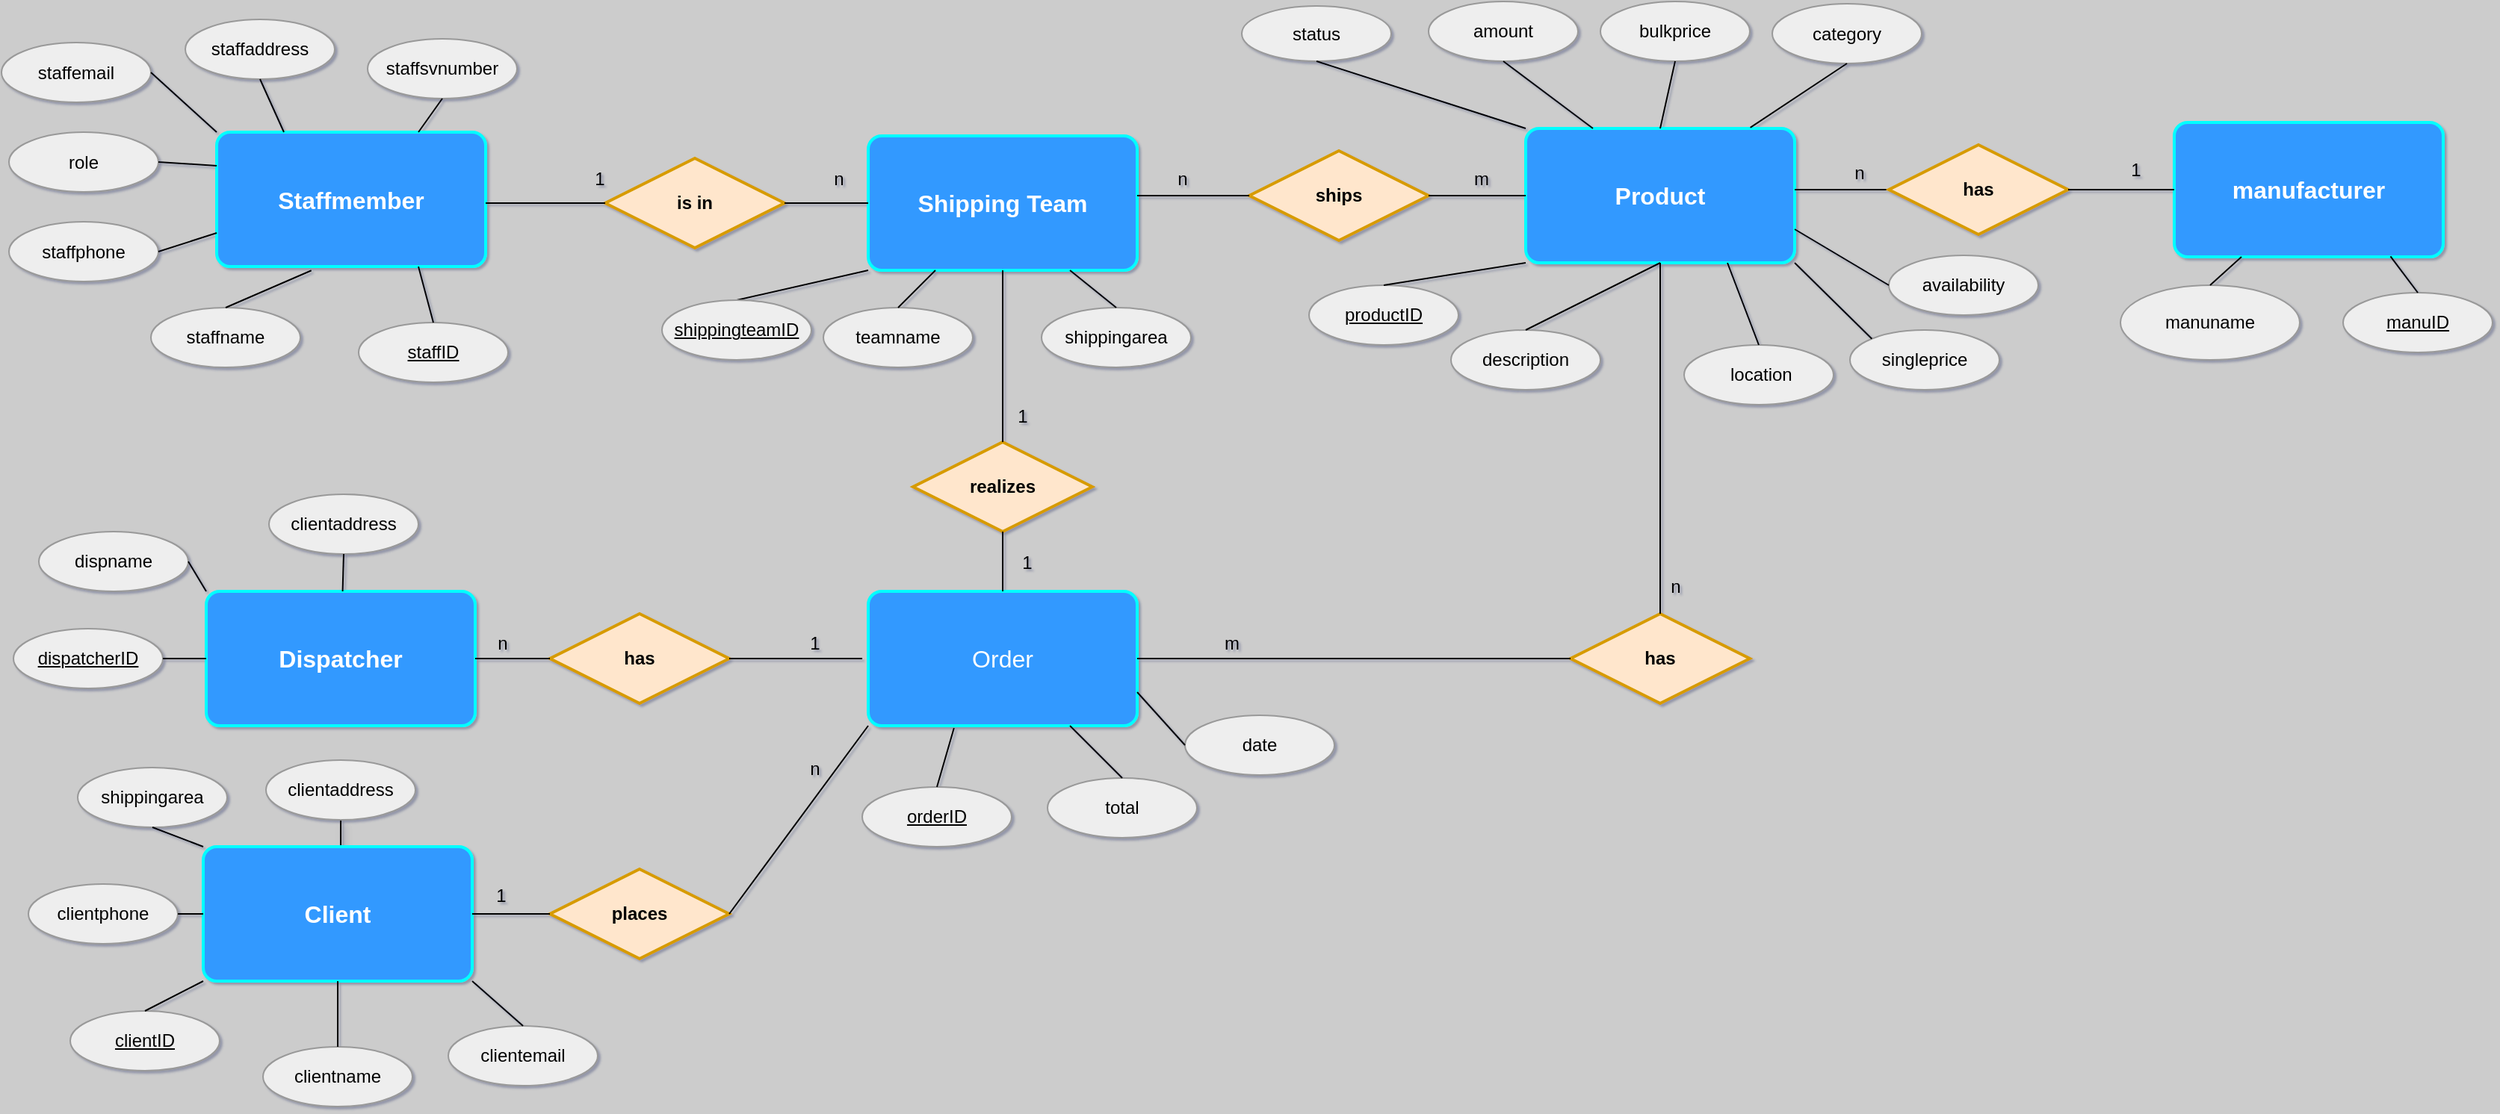 <mxfile version="12.5.1" type="github"><diagram id="qQKis6mPUwDIhXbIAuFV" name="Page-1"><mxGraphModel dx="2754" dy="3032" grid="0" gridSize="10" guides="1" tooltips="1" connect="1" arrows="1" fold="1" page="1" pageScale="1" pageWidth="583" pageHeight="827" background="#CCCCCC" math="0" shadow="1"><root><mxCell id="0"/><mxCell id="1" parent="0"/><mxCell id="R4e7J6vRjrDoMIZ6mhJt-9" value="Product" style="rounded=1;arcSize=10;whiteSpace=wrap;html=1;align=center;strokeColor=#00FFFF;strokeWidth=2;fillColor=#3399FF;gradientColor=none;glass=0;shadow=0;comic=0;fontStyle=1;fontSize=16;fontColor=#FFFFFF;fixDash=0;" parent="1" vertex="1"><mxGeometry x="-620" y="-2235" width="180" height="90" as="geometry"/></mxCell><mxCell id="R4e7J6vRjrDoMIZ6mhJt-10" value="&lt;u&gt;productID&lt;/u&gt;" style="ellipse;whiteSpace=wrap;html=1;align=center;shadow=0;strokeColor=#999999;fillColor=#eeeeee;fixDash=0;" parent="1" vertex="1"><mxGeometry x="-765" y="-2130" width="100" height="40" as="geometry"/></mxCell><mxCell id="R4e7J6vRjrDoMIZ6mhJt-11" value="bulkprice" style="ellipse;whiteSpace=wrap;html=1;align=center;shadow=0;strokeColor=#999999;fillColor=#eeeeee;fixDash=0;" parent="1" vertex="1"><mxGeometry x="-570" y="-2320" width="100" height="40" as="geometry"/></mxCell><mxCell id="R4e7J6vRjrDoMIZ6mhJt-12" value="singleprice" style="ellipse;whiteSpace=wrap;html=1;align=center;shadow=0;strokeColor=#999999;fillColor=#eeeeee;fixDash=0;" parent="1" vertex="1"><mxGeometry x="-403" y="-2100" width="100" height="40" as="geometry"/></mxCell><mxCell id="R4e7J6vRjrDoMIZ6mhJt-13" value="&amp;nbsp;location" style="ellipse;whiteSpace=wrap;html=1;align=center;shadow=0;strokeColor=#999999;fillColor=#eeeeee;fixDash=0;" parent="1" vertex="1"><mxGeometry x="-514" y="-2090" width="100" height="40" as="geometry"/></mxCell><mxCell id="R4e7J6vRjrDoMIZ6mhJt-14" value="category" style="ellipse;whiteSpace=wrap;html=1;align=center;shadow=0;strokeColor=#999999;fillColor=#eeeeee;fixDash=0;" parent="1" vertex="1"><mxGeometry x="-455" y="-2318.5" width="100" height="40" as="geometry"/></mxCell><mxCell id="R4e7J6vRjrDoMIZ6mhJt-15" value="availability" style="ellipse;whiteSpace=wrap;html=1;align=center;shadow=0;strokeColor=#999999;fillColor=#eeeeee;fixDash=0;" parent="1" vertex="1"><mxGeometry x="-377" y="-2150" width="100" height="40" as="geometry"/></mxCell><mxCell id="R4e7J6vRjrDoMIZ6mhJt-16" value="description" style="ellipse;whiteSpace=wrap;html=1;align=center;shadow=0;strokeColor=#999999;fillColor=#eeeeee;fixDash=0;" parent="1" vertex="1"><mxGeometry x="-670" y="-2100" width="100" height="40" as="geometry"/></mxCell><mxCell id="R4e7J6vRjrDoMIZ6mhJt-18" value="&lt;b&gt;&lt;font style=&quot;font-size: 16px&quot; color=&quot;#ffffff&quot;&gt;Staffmember&lt;/font&gt;&lt;/b&gt;" style="rounded=1;arcSize=10;whiteSpace=wrap;html=1;align=center;fillColor=#3399FF;strokeColor=#00FFFF;gradientColor=none;strokeWidth=2;fixDash=0;shadow=0;" parent="1" vertex="1"><mxGeometry x="-1496" y="-2232.5" width="180" height="90" as="geometry"/></mxCell><mxCell id="R4e7J6vRjrDoMIZ6mhJt-20" value="&lt;u&gt;staffID&lt;/u&gt;" style="ellipse;whiteSpace=wrap;html=1;align=center;shadow=0;strokeColor=#999999;fillColor=#eeeeee;fixDash=0;" parent="1" vertex="1"><mxGeometry x="-1401" y="-2105" width="100" height="40" as="geometry"/></mxCell><mxCell id="R4e7J6vRjrDoMIZ6mhJt-21" value="role" style="ellipse;whiteSpace=wrap;html=1;align=center;shadow=0;strokeColor=#999999;fillColor=#eeeeee;fixDash=0;" parent="1" vertex="1"><mxGeometry x="-1635" y="-2232.5" width="100" height="40" as="geometry"/></mxCell><mxCell id="R4e7J6vRjrDoMIZ6mhJt-23" value="&lt;font style=&quot;font-size: 16px&quot; color=&quot;#ffffff&quot;&gt;&lt;b&gt;Shipping Team&lt;/b&gt;&lt;/font&gt;" style="rounded=1;arcSize=10;whiteSpace=wrap;html=1;align=center;strokeColor=#00FFFF;strokeWidth=2;fillColor=#3399FF;gradientColor=none;fixDash=0;shadow=0;" parent="1" vertex="1"><mxGeometry x="-1060" y="-2230" width="180" height="90" as="geometry"/></mxCell><mxCell id="R4e7J6vRjrDoMIZ6mhJt-27" value="teamname" style="ellipse;whiteSpace=wrap;html=1;align=center;shadow=0;strokeColor=#999999;fillColor=#eeeeee;fixDash=0;" parent="1" vertex="1"><mxGeometry x="-1090" y="-2115" width="100" height="40" as="geometry"/></mxCell><mxCell id="R4e7J6vRjrDoMIZ6mhJt-29" value="amount" style="ellipse;whiteSpace=wrap;html=1;align=center;shadow=0;strokeColor=#999999;fillColor=#eeeeee;fixDash=0;" parent="1" vertex="1"><mxGeometry x="-685" y="-2320" width="100" height="40" as="geometry"/></mxCell><mxCell id="R4e7J6vRjrDoMIZ6mhJt-30" value="Order" style="rounded=1;arcSize=10;whiteSpace=wrap;html=1;align=center;strokeColor=#00FFFF;strokeWidth=2;fillColor=#3399FF;gradientColor=none;fontSize=16;fontColor=#FFFFFF;fixDash=0;shadow=0;" parent="1" vertex="1"><mxGeometry x="-1060" y="-1925" width="180" height="90" as="geometry"/></mxCell><mxCell id="R4e7J6vRjrDoMIZ6mhJt-32" value="status" style="ellipse;whiteSpace=wrap;html=1;align=center;shadow=0;strokeColor=#999999;fillColor=#eeeeee;fixDash=0;" parent="1" vertex="1"><mxGeometry x="-810" y="-2317" width="100" height="37" as="geometry"/></mxCell><mxCell id="R4e7J6vRjrDoMIZ6mhJt-33" value="total" style="ellipse;whiteSpace=wrap;html=1;align=center;shadow=0;strokeColor=#999999;fillColor=#eeeeee;fixDash=0;" parent="1" vertex="1"><mxGeometry x="-940" y="-1800" width="100" height="40" as="geometry"/></mxCell><mxCell id="R4e7J6vRjrDoMIZ6mhJt-35" value="date" style="ellipse;whiteSpace=wrap;html=1;align=center;shadow=0;strokeColor=#999999;fillColor=#eeeeee;fixDash=0;" parent="1" vertex="1"><mxGeometry x="-848" y="-1842" width="100" height="40" as="geometry"/></mxCell><mxCell id="R4e7J6vRjrDoMIZ6mhJt-37" value="&lt;u&gt;orderID&lt;/u&gt;" style="ellipse;whiteSpace=wrap;html=1;align=center;shadow=0;strokeColor=#999999;fillColor=#eeeeee;fixDash=0;" parent="1" vertex="1"><mxGeometry x="-1064" y="-1794" width="100" height="40" as="geometry"/></mxCell><mxCell id="-BHi8yoBA4UeNUDjUIqg-16" style="edgeStyle=orthogonalEdgeStyle;rounded=0;orthogonalLoop=1;jettySize=auto;html=1;exitX=0.5;exitY=0;exitDx=0;exitDy=0;entryX=0.5;entryY=1;entryDx=0;entryDy=0;shadow=1;fontSize=16;fontColor=#FFFFFF;endArrow=none;endFill=0;" edge="1" parent="1" source="R4e7J6vRjrDoMIZ6mhJt-38" target="-BHi8yoBA4UeNUDjUIqg-15"><mxGeometry relative="1" as="geometry"/></mxCell><mxCell id="R4e7J6vRjrDoMIZ6mhJt-38" value="Client" style="rounded=1;arcSize=10;whiteSpace=wrap;html=1;align=center;strokeColor=#00FFFF;strokeWidth=2;fillColor=#3399FF;gradientColor=none;fontSize=16;fontColor=#FFFFFF;fontStyle=1;fixDash=0;shadow=0;" parent="1" vertex="1"><mxGeometry x="-1505" y="-1754" width="180" height="90" as="geometry"/></mxCell><mxCell id="R4e7J6vRjrDoMIZ6mhJt-39" value="&lt;u&gt;clientID&lt;/u&gt;" style="ellipse;whiteSpace=wrap;html=1;align=center;shadow=0;strokeColor=#999999;fillColor=#eeeeee;fixDash=0;" parent="1" vertex="1"><mxGeometry x="-1594.0" y="-1644" width="100" height="40" as="geometry"/></mxCell><mxCell id="R4e7J6vRjrDoMIZ6mhJt-40" value="clientname" style="ellipse;whiteSpace=wrap;html=1;align=center;shadow=0;strokeColor=#999999;fillColor=#eeeeee;fixDash=0;" parent="1" vertex="1"><mxGeometry x="-1465" y="-1620" width="100" height="40" as="geometry"/></mxCell><mxCell id="R4e7J6vRjrDoMIZ6mhJt-41" value="clientaddress" style="ellipse;whiteSpace=wrap;html=1;align=center;shadow=0;strokeColor=#999999;fillColor=#eeeeee;fixDash=0;" parent="1" vertex="1"><mxGeometry x="-1461" y="-1990" width="100" height="40" as="geometry"/></mxCell><mxCell id="R4e7J6vRjrDoMIZ6mhJt-42" value="clientemail" style="ellipse;whiteSpace=wrap;html=1;align=center;shadow=0;strokeColor=#999999;fillColor=#eeeeee;fixDash=0;" parent="1" vertex="1"><mxGeometry x="-1341" y="-1634" width="100" height="40" as="geometry"/></mxCell><mxCell id="R4e7J6vRjrDoMIZ6mhJt-43" value="clientphone" style="ellipse;whiteSpace=wrap;html=1;align=center;shadow=0;strokeColor=#999999;fillColor=#eeeeee;fixDash=0;" parent="1" vertex="1"><mxGeometry x="-1622.0" y="-1729" width="100" height="40" as="geometry"/></mxCell><mxCell id="R4e7J6vRjrDoMIZ6mhJt-44" value="staffname" style="ellipse;whiteSpace=wrap;html=1;align=center;shadow=0;strokeColor=#999999;fillColor=#eeeeee;fixDash=0;" parent="1" vertex="1"><mxGeometry x="-1540" y="-2115" width="100" height="40" as="geometry"/></mxCell><mxCell id="R4e7J6vRjrDoMIZ6mhJt-45" value="shippingarea" style="ellipse;whiteSpace=wrap;html=1;align=center;shadow=0;strokeColor=#999999;fillColor=#eeeeee;fixDash=0;" parent="1" vertex="1"><mxGeometry x="-1589" y="-1807" width="100" height="40" as="geometry"/></mxCell><mxCell id="R4e7J6vRjrDoMIZ6mhJt-46" value="Dispatcher" style="rounded=1;arcSize=10;whiteSpace=wrap;html=1;align=center;strokeColor=#00FFFF;strokeWidth=2;fillColor=#3399FF;gradientColor=none;fontStyle=1;fontSize=16;fontColor=#FFFFFF;fixDash=0;shadow=0;" parent="1" vertex="1"><mxGeometry x="-1503" y="-1925" width="180" height="90" as="geometry"/></mxCell><mxCell id="R4e7J6vRjrDoMIZ6mhJt-48" value="shippingarea" style="ellipse;whiteSpace=wrap;html=1;align=center;shadow=0;strokeColor=#999999;fillColor=#eeeeee;fixDash=0;" parent="1" vertex="1"><mxGeometry x="-944" y="-2115" width="100" height="40" as="geometry"/></mxCell><mxCell id="R4e7J6vRjrDoMIZ6mhJt-49" value="&lt;u&gt;dispatcherID&lt;/u&gt;" style="ellipse;whiteSpace=wrap;html=1;align=center;shadow=0;strokeColor=#999999;fillColor=#eeeeee;fixDash=0;" parent="1" vertex="1"><mxGeometry x="-1632.0" y="-1900" width="100" height="40" as="geometry"/></mxCell><mxCell id="R4e7J6vRjrDoMIZ6mhJt-51" value="dispname" style="ellipse;whiteSpace=wrap;html=1;align=center;shadow=0;strokeColor=#999999;fillColor=#eeeeee;fixDash=0;" parent="1" vertex="1"><mxGeometry x="-1615.0" y="-1965" width="100" height="40" as="geometry"/></mxCell><mxCell id="R4e7J6vRjrDoMIZ6mhJt-54" value="staffaddress" style="ellipse;whiteSpace=wrap;html=1;align=center;shadow=0;strokeColor=#999999;fillColor=#eeeeee;fixDash=0;" parent="1" vertex="1"><mxGeometry x="-1517" y="-2308" width="100" height="40" as="geometry"/></mxCell><mxCell id="R4e7J6vRjrDoMIZ6mhJt-55" value="staffemail" style="ellipse;whiteSpace=wrap;html=1;align=center;shadow=0;strokeColor=#999999;fillColor=#eeeeee;fixDash=0;" parent="1" vertex="1"><mxGeometry x="-1640" y="-2292.5" width="100" height="40" as="geometry"/></mxCell><mxCell id="R4e7J6vRjrDoMIZ6mhJt-56" value="staffphone" style="ellipse;whiteSpace=wrap;html=1;align=center;shadow=0;strokeColor=#999999;fillColor=#eeeeee;fixDash=0;" parent="1" vertex="1"><mxGeometry x="-1635" y="-2172.5" width="100" height="40" as="geometry"/></mxCell><mxCell id="R4e7J6vRjrDoMIZ6mhJt-57" value="staffsvnumber" style="ellipse;whiteSpace=wrap;html=1;align=center;fillColor=#eeeeee;strokeColor=#999999;perimeterSpacing=0;shadow=0;fixDash=0;" parent="1" vertex="1"><mxGeometry x="-1395" y="-2295" width="100" height="40" as="geometry"/></mxCell><mxCell id="R4e7J6vRjrDoMIZ6mhJt-59" value="is in" style="shape=rhombus;perimeter=rhombusPerimeter;whiteSpace=wrap;html=1;align=center;fillColor=#ffe6cc;strokeColor=#d79b00;strokeWidth=2;fontStyle=1;fixDash=0;shadow=0;" parent="1" vertex="1"><mxGeometry x="-1236" y="-2215" width="120" height="60" as="geometry"/></mxCell><mxCell id="R4e7J6vRjrDoMIZ6mhJt-61" value="" style="endArrow=none;html=1;rounded=0;exitX=0;exitY=0.5;exitDx=0;exitDy=0;fixDash=0;shadow=0;" parent="1" source="R4e7J6vRjrDoMIZ6mhJt-59" edge="1"><mxGeometry relative="1" as="geometry"><mxPoint x="-810" y="-1970" as="sourcePoint"/><mxPoint x="-1316" y="-2185" as="targetPoint"/></mxGeometry></mxCell><mxCell id="R4e7J6vRjrDoMIZ6mhJt-63" value="1" style="text;html=1;align=center;verticalAlign=middle;resizable=0;points=[];autosize=1;fixDash=0;shadow=0;" parent="1" vertex="1"><mxGeometry x="-1250" y="-2211.5" width="20" height="20" as="geometry"/></mxCell><mxCell id="R4e7J6vRjrDoMIZ6mhJt-64" value="n" style="text;html=1;align=center;verticalAlign=middle;resizable=0;points=[];autosize=1;fixDash=0;shadow=0;" parent="1" vertex="1"><mxGeometry x="-1090" y="-2211.5" width="20" height="20" as="geometry"/></mxCell><mxCell id="R4e7J6vRjrDoMIZ6mhJt-65" value="" style="endArrow=none;html=1;rounded=0;entryX=0;entryY=0;entryDx=0;entryDy=0;exitX=0.5;exitY=1;exitDx=0;exitDy=0;fixDash=0;shadow=0;" parent="1" source="R4e7J6vRjrDoMIZ6mhJt-45" target="R4e7J6vRjrDoMIZ6mhJt-38" edge="1"><mxGeometry relative="1" as="geometry"><mxPoint x="-1406" y="-1775" as="sourcePoint"/><mxPoint x="-1905.0" y="-1584" as="targetPoint"/></mxGeometry></mxCell><mxCell id="R4e7J6vRjrDoMIZ6mhJt-66" value="" style="endArrow=none;html=1;rounded=0;entryX=0.5;entryY=0;entryDx=0;entryDy=0;exitX=0.75;exitY=1;exitDx=0;exitDy=0;fixDash=0;shadow=0;" parent="1" source="R4e7J6vRjrDoMIZ6mhJt-18" target="R4e7J6vRjrDoMIZ6mhJt-20" edge="1"><mxGeometry relative="1" as="geometry"><mxPoint x="-1185" y="-2172.5" as="sourcePoint"/><mxPoint x="-1245" y="-2172.5" as="targetPoint"/></mxGeometry></mxCell><mxCell id="R4e7J6vRjrDoMIZ6mhJt-67" value="" style="endArrow=none;html=1;rounded=0;entryX=0.5;entryY=0;entryDx=0;entryDy=0;exitX=0.352;exitY=1.029;exitDx=0;exitDy=0;exitPerimeter=0;fixDash=0;shadow=0;" parent="1" source="R4e7J6vRjrDoMIZ6mhJt-18" target="R4e7J6vRjrDoMIZ6mhJt-44" edge="1"><mxGeometry relative="1" as="geometry"><mxPoint x="-1310" y="-2122.5" as="sourcePoint"/><mxPoint x="-1345" y="-2097.5" as="targetPoint"/></mxGeometry></mxCell><mxCell id="R4e7J6vRjrDoMIZ6mhJt-69" value="" style="endArrow=none;html=1;rounded=0;entryX=1;entryY=0.5;entryDx=0;entryDy=0;exitX=0;exitY=0.75;exitDx=0;exitDy=0;fixDash=0;shadow=0;" parent="1" source="R4e7J6vRjrDoMIZ6mhJt-18" target="R4e7J6vRjrDoMIZ6mhJt-56" edge="1"><mxGeometry relative="1" as="geometry"><mxPoint x="-1445" y="-2112.5" as="sourcePoint"/><mxPoint x="-1445" y="-2087.5" as="targetPoint"/></mxGeometry></mxCell><mxCell id="R4e7J6vRjrDoMIZ6mhJt-70" value="" style="endArrow=none;html=1;rounded=0;entryX=1;entryY=0.5;entryDx=0;entryDy=0;exitX=0;exitY=0.25;exitDx=0;exitDy=0;fixDash=0;shadow=0;" parent="1" source="R4e7J6vRjrDoMIZ6mhJt-18" target="R4e7J6vRjrDoMIZ6mhJt-21" edge="1"><mxGeometry relative="1" as="geometry"><mxPoint x="-1505" y="-2147.5" as="sourcePoint"/><mxPoint x="-1525" y="-2142.5" as="targetPoint"/></mxGeometry></mxCell><mxCell id="R4e7J6vRjrDoMIZ6mhJt-71" value="" style="endArrow=none;html=1;rounded=0;entryX=0;entryY=0;entryDx=0;entryDy=0;exitX=1;exitY=0.5;exitDx=0;exitDy=0;fixDash=0;shadow=0;" parent="1" source="R4e7J6vRjrDoMIZ6mhJt-55" target="R4e7J6vRjrDoMIZ6mhJt-18" edge="1"><mxGeometry relative="1" as="geometry"><mxPoint x="-1495" y="-2137.5" as="sourcePoint"/><mxPoint x="-1515" y="-2132.5" as="targetPoint"/></mxGeometry></mxCell><mxCell id="R4e7J6vRjrDoMIZ6mhJt-72" value="" style="endArrow=none;html=1;rounded=0;entryX=0.25;entryY=0;entryDx=0;entryDy=0;exitX=0.5;exitY=1;exitDx=0;exitDy=0;fixDash=0;shadow=0;" parent="1" source="R4e7J6vRjrDoMIZ6mhJt-54" target="R4e7J6vRjrDoMIZ6mhJt-18" edge="1"><mxGeometry relative="1" as="geometry"><mxPoint x="-1530" y="-2262.5" as="sourcePoint"/><mxPoint x="-1505" y="-2222.5" as="targetPoint"/></mxGeometry></mxCell><mxCell id="R4e7J6vRjrDoMIZ6mhJt-73" value="" style="endArrow=none;html=1;rounded=0;entryX=0.5;entryY=1;entryDx=0;entryDy=0;exitX=0.75;exitY=0;exitDx=0;exitDy=0;fixDash=0;shadow=0;" parent="1" source="R4e7J6vRjrDoMIZ6mhJt-18" target="R4e7J6vRjrDoMIZ6mhJt-57" edge="1"><mxGeometry relative="1" as="geometry"><mxPoint x="-1455" y="-2242.5" as="sourcePoint"/><mxPoint x="-1440" y="-2222.5" as="targetPoint"/></mxGeometry></mxCell><mxCell id="R4e7J6vRjrDoMIZ6mhJt-75" value="" style="endArrow=none;html=1;rounded=0;entryX=0;entryY=1;entryDx=0;entryDy=0;exitX=0.5;exitY=0;exitDx=0;exitDy=0;fixDash=0;shadow=0;" parent="1" source="-BHi8yoBA4UeNUDjUIqg-14" target="R4e7J6vRjrDoMIZ6mhJt-23" edge="1"><mxGeometry relative="1" as="geometry"><mxPoint x="-1143" y="-2123" as="sourcePoint"/><mxPoint x="-1350" y="-2105" as="targetPoint"/></mxGeometry></mxCell><mxCell id="R4e7J6vRjrDoMIZ6mhJt-76" value="" style="endArrow=none;html=1;rounded=0;entryX=0.25;entryY=1;entryDx=0;entryDy=0;exitX=0.5;exitY=0;exitDx=0;exitDy=0;fixDash=0;shadow=0;" parent="1" source="R4e7J6vRjrDoMIZ6mhJt-27" target="R4e7J6vRjrDoMIZ6mhJt-23" edge="1"><mxGeometry relative="1" as="geometry"><mxPoint x="-1043" y="-2123" as="sourcePoint"/><mxPoint x="-1000" y="-2140" as="targetPoint"/></mxGeometry></mxCell><mxCell id="R4e7J6vRjrDoMIZ6mhJt-77" value="" style="endArrow=none;html=1;rounded=0;entryX=0.75;entryY=1;entryDx=0;entryDy=0;exitX=0.5;exitY=0;exitDx=0;exitDy=0;fixDash=0;shadow=0;" parent="1" source="R4e7J6vRjrDoMIZ6mhJt-48" target="R4e7J6vRjrDoMIZ6mhJt-23" edge="1"><mxGeometry relative="1" as="geometry"><mxPoint x="-940" y="-2120" as="sourcePoint"/><mxPoint x="-955" y="-2140" as="targetPoint"/></mxGeometry></mxCell><mxCell id="R4e7J6vRjrDoMIZ6mhJt-79" value="ships" style="shape=rhombus;perimeter=rhombusPerimeter;whiteSpace=wrap;html=1;align=center;strokeColor=#d79b00;strokeWidth=2;fillColor=#ffe6cc;fontStyle=1;fixDash=0;shadow=0;" parent="1" vertex="1"><mxGeometry x="-805" y="-2220" width="120" height="60" as="geometry"/></mxCell><mxCell id="R4e7J6vRjrDoMIZ6mhJt-80" value="" style="endArrow=none;html=1;rounded=0;entryX=0;entryY=0.5;entryDx=0;entryDy=0;exitX=1;exitY=0.5;exitDx=0;exitDy=0;fixDash=0;shadow=0;" parent="1" source="R4e7J6vRjrDoMIZ6mhJt-43" target="R4e7J6vRjrDoMIZ6mhJt-38" edge="1"><mxGeometry relative="1" as="geometry"><mxPoint x="-1515" y="-1709" as="sourcePoint"/><mxPoint x="-1615.0" y="-1794" as="targetPoint"/></mxGeometry></mxCell><mxCell id="R4e7J6vRjrDoMIZ6mhJt-81" value="" style="endArrow=none;html=1;rounded=0;exitX=0;exitY=0.5;exitDx=0;exitDy=0;fixDash=0;shadow=0;" parent="1" source="R4e7J6vRjrDoMIZ6mhJt-79" edge="1"><mxGeometry relative="1" as="geometry"><mxPoint x="-1100" y="-2180" as="sourcePoint"/><mxPoint x="-880" y="-2190" as="targetPoint"/></mxGeometry></mxCell><mxCell id="R4e7J6vRjrDoMIZ6mhJt-82" value="" style="endArrow=none;html=1;rounded=0;entryX=0;entryY=1;entryDx=0;entryDy=0;exitX=0.5;exitY=0;exitDx=0;exitDy=0;fixDash=0;shadow=0;" parent="1" source="R4e7J6vRjrDoMIZ6mhJt-39" target="R4e7J6vRjrDoMIZ6mhJt-38" edge="1"><mxGeometry relative="1" as="geometry"><mxPoint x="-1705.0" y="-1914.71" as="sourcePoint"/><mxPoint x="-1545.0" y="-1914.71" as="targetPoint"/></mxGeometry></mxCell><mxCell id="R4e7J6vRjrDoMIZ6mhJt-83" value="" style="endArrow=none;html=1;rounded=0;exitX=0;exitY=0.5;exitDx=0;exitDy=0;entryX=1;entryY=0.5;entryDx=0;entryDy=0;fixDash=0;shadow=0;" parent="1" source="R4e7J6vRjrDoMIZ6mhJt-9" target="R4e7J6vRjrDoMIZ6mhJt-79" edge="1"><mxGeometry relative="1" as="geometry"><mxPoint x="-795" y="-2180" as="sourcePoint"/><mxPoint x="-870" y="-2180" as="targetPoint"/></mxGeometry></mxCell><mxCell id="R4e7J6vRjrDoMIZ6mhJt-84" value="n" style="text;html=1;align=center;verticalAlign=middle;resizable=0;points=[];autosize=1;fixDash=0;shadow=0;" parent="1" vertex="1"><mxGeometry x="-860" y="-2211.5" width="20" height="20" as="geometry"/></mxCell><mxCell id="R4e7J6vRjrDoMIZ6mhJt-85" value="m" style="text;html=1;align=center;verticalAlign=middle;resizable=0;points=[];autosize=1;fixDash=0;shadow=0;" parent="1" vertex="1"><mxGeometry x="-665" y="-2211.5" width="30" height="20" as="geometry"/></mxCell><mxCell id="R4e7J6vRjrDoMIZ6mhJt-86" value="" style="endArrow=none;html=1;rounded=0;entryX=0.5;entryY=1;entryDx=0;entryDy=0;exitX=0;exitY=0;exitDx=0;exitDy=0;fixDash=0;shadow=0;" parent="1" source="R4e7J6vRjrDoMIZ6mhJt-9" target="R4e7J6vRjrDoMIZ6mhJt-32" edge="1"><mxGeometry relative="1" as="geometry"><mxPoint x="-870" y="-2120" as="sourcePoint"/><mxPoint x="-915" y="-2140" as="targetPoint"/></mxGeometry></mxCell><mxCell id="R4e7J6vRjrDoMIZ6mhJt-87" value="" style="endArrow=none;html=1;rounded=0;entryX=0.5;entryY=1;entryDx=0;entryDy=0;exitX=0.25;exitY=0;exitDx=0;exitDy=0;fixDash=0;shadow=0;" parent="1" source="R4e7J6vRjrDoMIZ6mhJt-9" target="R4e7J6vRjrDoMIZ6mhJt-29" edge="1"><mxGeometry relative="1" as="geometry"><mxPoint x="-610" y="-2225" as="sourcePoint"/><mxPoint x="-750" y="-2270" as="targetPoint"/></mxGeometry></mxCell><mxCell id="R4e7J6vRjrDoMIZ6mhJt-88" value="" style="endArrow=none;html=1;rounded=0;entryX=0.5;entryY=1;entryDx=0;entryDy=0;exitX=0.5;exitY=0;exitDx=0;exitDy=0;fixDash=0;shadow=0;" parent="1" source="R4e7J6vRjrDoMIZ6mhJt-9" target="R4e7J6vRjrDoMIZ6mhJt-11" edge="1"><mxGeometry relative="1" as="geometry"><mxPoint x="-560" y="-2225" as="sourcePoint"/><mxPoint x="-625" y="-2270" as="targetPoint"/></mxGeometry></mxCell><mxCell id="R4e7J6vRjrDoMIZ6mhJt-89" value="" style="endArrow=none;html=1;rounded=0;entryX=0;entryY=0.5;entryDx=0;entryDy=0;fixDash=0;shadow=0;" parent="1" target="R4e7J6vRjrDoMIZ6mhJt-134" edge="1"><mxGeometry relative="1" as="geometry"><mxPoint x="-440" y="-2194" as="sourcePoint"/><mxPoint x="-435.355" y="-2285.858" as="targetPoint"/></mxGeometry></mxCell><mxCell id="R4e7J6vRjrDoMIZ6mhJt-90" value="" style="endArrow=none;html=1;rounded=0;entryX=0.5;entryY=1;entryDx=0;entryDy=0;exitX=0.835;exitY=-0.006;exitDx=0;exitDy=0;exitPerimeter=0;fixDash=0;shadow=0;" parent="1" source="R4e7J6vRjrDoMIZ6mhJt-9" target="R4e7J6vRjrDoMIZ6mhJt-14" edge="1"><mxGeometry relative="1" as="geometry"><mxPoint x="-460" y="-2225" as="sourcePoint"/><mxPoint x="-425.355" y="-2275.858" as="targetPoint"/></mxGeometry></mxCell><mxCell id="R4e7J6vRjrDoMIZ6mhJt-91" value="" style="endArrow=none;html=1;rounded=0;entryX=0;entryY=0.5;entryDx=0;entryDy=0;exitX=1;exitY=0.75;exitDx=0;exitDy=0;fixDash=0;shadow=0;" parent="1" source="R4e7J6vRjrDoMIZ6mhJt-9" target="R4e7J6vRjrDoMIZ6mhJt-15" edge="1"><mxGeometry relative="1" as="geometry"><mxPoint x="-411" y="-2215.01" as="sourcePoint"/><mxPoint x="-380" y="-2240" as="targetPoint"/></mxGeometry></mxCell><mxCell id="R4e7J6vRjrDoMIZ6mhJt-92" value="" style="endArrow=none;html=1;rounded=0;entryX=0;entryY=0;entryDx=0;entryDy=0;exitX=1;exitY=1;exitDx=0;exitDy=0;fixDash=0;shadow=0;" parent="1" source="R4e7J6vRjrDoMIZ6mhJt-9" target="R4e7J6vRjrDoMIZ6mhJt-12" edge="1"><mxGeometry relative="1" as="geometry"><mxPoint x="-410" y="-2180" as="sourcePoint"/><mxPoint x="-380" y="-2170" as="targetPoint"/></mxGeometry></mxCell><mxCell id="R4e7J6vRjrDoMIZ6mhJt-93" value="" style="endArrow=none;html=1;rounded=0;entryX=0.5;entryY=0;entryDx=0;entryDy=0;exitX=0.75;exitY=1;exitDx=0;exitDy=0;fixDash=0;shadow=0;" parent="1" source="R4e7J6vRjrDoMIZ6mhJt-9" target="R4e7J6vRjrDoMIZ6mhJt-13" edge="1"><mxGeometry relative="1" as="geometry"><mxPoint x="-410" y="-2135" as="sourcePoint"/><mxPoint x="-380" y="-2100" as="targetPoint"/></mxGeometry></mxCell><mxCell id="R4e7J6vRjrDoMIZ6mhJt-94" value="" style="endArrow=none;html=1;rounded=0;entryX=0.5;entryY=1;entryDx=0;entryDy=0;exitX=0.5;exitY=0;exitDx=0;exitDy=0;fixDash=0;shadow=0;" parent="1" source="R4e7J6vRjrDoMIZ6mhJt-16" target="R4e7J6vRjrDoMIZ6mhJt-9" edge="1"><mxGeometry relative="1" as="geometry"><mxPoint x="-460" y="-2135" as="sourcePoint"/><mxPoint x="-420" y="-2080" as="targetPoint"/></mxGeometry></mxCell><mxCell id="R4e7J6vRjrDoMIZ6mhJt-95" value="" style="endArrow=none;html=1;rounded=0;entryX=0.5;entryY=0;entryDx=0;entryDy=0;exitX=0;exitY=1;exitDx=0;exitDy=0;fixDash=0;shadow=0;" parent="1" source="R4e7J6vRjrDoMIZ6mhJt-9" target="R4e7J6vRjrDoMIZ6mhJt-10" edge="1"><mxGeometry relative="1" as="geometry"><mxPoint x="-530" y="-2080" as="sourcePoint"/><mxPoint x="-510" y="-2135" as="targetPoint"/></mxGeometry></mxCell><mxCell id="R4e7J6vRjrDoMIZ6mhJt-96" value="realizes" style="shape=rhombus;perimeter=rhombusPerimeter;whiteSpace=wrap;html=1;align=center;strokeColor=#d79b00;strokeWidth=2;fillColor=#ffe6cc;fontStyle=1;fixDash=0;shadow=0;" parent="1" vertex="1"><mxGeometry x="-1030" y="-2025" width="120" height="60" as="geometry"/></mxCell><mxCell id="R4e7J6vRjrDoMIZ6mhJt-97" value="" style="endArrow=none;html=1;rounded=0;exitX=0.5;exitY=1;exitDx=0;exitDy=0;entryX=0.5;entryY=0;entryDx=0;entryDy=0;fixDash=0;shadow=0;" parent="1" source="R4e7J6vRjrDoMIZ6mhJt-38" target="R4e7J6vRjrDoMIZ6mhJt-40" edge="1"><mxGeometry relative="1" as="geometry"><mxPoint x="-1535.0" y="-1724" as="sourcePoint"/><mxPoint x="-1375" y="-1724" as="targetPoint"/></mxGeometry></mxCell><mxCell id="R4e7J6vRjrDoMIZ6mhJt-99" value="" style="endArrow=none;html=1;rounded=0;entryX=0.5;entryY=0;entryDx=0;entryDy=0;exitX=0.5;exitY=1;exitDx=0;exitDy=0;fixDash=0;shadow=0;" parent="1" source="R4e7J6vRjrDoMIZ6mhJt-23" target="R4e7J6vRjrDoMIZ6mhJt-96" edge="1"><mxGeometry relative="1" as="geometry"><mxPoint x="-610" y="-2135" as="sourcePoint"/><mxPoint x="-640" y="-2080" as="targetPoint"/></mxGeometry></mxCell><mxCell id="R4e7J6vRjrDoMIZ6mhJt-100" value="" style="endArrow=none;html=1;rounded=0;entryX=0.5;entryY=0;entryDx=0;entryDy=0;exitX=0.5;exitY=1;exitDx=0;exitDy=0;fixDash=0;shadow=0;" parent="1" source="R4e7J6vRjrDoMIZ6mhJt-96" target="R4e7J6vRjrDoMIZ6mhJt-30" edge="1"><mxGeometry relative="1" as="geometry"><mxPoint x="-870" y="-2140" as="sourcePoint"/><mxPoint x="-840" y="-2000" as="targetPoint"/></mxGeometry></mxCell><mxCell id="R4e7J6vRjrDoMIZ6mhJt-102" value="1" style="text;html=1;align=center;verticalAlign=middle;resizable=0;points=[];autosize=1;fixDash=0;shadow=0;" parent="1" vertex="1"><mxGeometry x="-967" y="-2052" width="20" height="20" as="geometry"/></mxCell><mxCell id="R4e7J6vRjrDoMIZ6mhJt-103" value="1" style="text;html=1;align=center;verticalAlign=middle;resizable=0;points=[];autosize=1;fixDash=0;shadow=0;" parent="1" vertex="1"><mxGeometry x="-964" y="-1954" width="20" height="20" as="geometry"/></mxCell><mxCell id="R4e7J6vRjrDoMIZ6mhJt-104" value="places" style="shape=rhombus;perimeter=rhombusPerimeter;whiteSpace=wrap;html=1;align=center;strokeColor=#d79b00;strokeWidth=2;fillColor=#ffe6cc;fontStyle=1;fixDash=0;shadow=0;" parent="1" vertex="1"><mxGeometry x="-1273" y="-1739" width="120" height="60" as="geometry"/></mxCell><mxCell id="R4e7J6vRjrDoMIZ6mhJt-105" value="has" style="shape=rhombus;perimeter=rhombusPerimeter;whiteSpace=wrap;html=1;align=center;strokeColor=#d79b00;strokeWidth=2;fillColor=#ffe6cc;fontStyle=1;fixDash=0;shadow=0;" parent="1" vertex="1"><mxGeometry x="-590" y="-1910" width="120" height="60" as="geometry"/></mxCell><mxCell id="R4e7J6vRjrDoMIZ6mhJt-106" value="" style="endArrow=none;html=1;rounded=0;exitX=0.5;exitY=0;exitDx=0;exitDy=0;entryX=1;entryY=1;entryDx=0;entryDy=0;fixDash=0;shadow=0;" parent="1" source="R4e7J6vRjrDoMIZ6mhJt-42" target="R4e7J6vRjrDoMIZ6mhJt-38" edge="1"><mxGeometry relative="1" as="geometry"><mxPoint x="-1375" y="-1744" as="sourcePoint"/><mxPoint x="-1215" y="-1744" as="targetPoint"/></mxGeometry></mxCell><mxCell id="R4e7J6vRjrDoMIZ6mhJt-107" value="" style="endArrow=none;html=1;rounded=0;entryX=0.5;entryY=0;entryDx=0;entryDy=0;exitX=0.5;exitY=1;exitDx=0;exitDy=0;fixDash=0;shadow=0;" parent="1" source="R4e7J6vRjrDoMIZ6mhJt-9" target="R4e7J6vRjrDoMIZ6mhJt-105" edge="1"><mxGeometry relative="1" as="geometry"><mxPoint x="-530" y="-2150" as="sourcePoint"/><mxPoint x="-660" y="-1870" as="targetPoint"/></mxGeometry></mxCell><mxCell id="R4e7J6vRjrDoMIZ6mhJt-109" value="" style="endArrow=none;html=1;rounded=0;entryX=1;entryY=0.5;entryDx=0;entryDy=0;exitX=0;exitY=0.5;exitDx=0;exitDy=0;fixDash=0;shadow=0;" parent="1" source="R4e7J6vRjrDoMIZ6mhJt-105" target="R4e7J6vRjrDoMIZ6mhJt-30" edge="1"><mxGeometry relative="1" as="geometry"><mxPoint x="-510" y="-2135" as="sourcePoint"/><mxPoint x="-520" y="-2050" as="targetPoint"/></mxGeometry></mxCell><mxCell id="R4e7J6vRjrDoMIZ6mhJt-110" value="m" style="text;html=1;align=center;verticalAlign=middle;resizable=0;points=[];autosize=1;fixDash=0;shadow=0;" parent="1" vertex="1"><mxGeometry x="-827" y="-1899" width="20" height="18" as="geometry"/></mxCell><mxCell id="R4e7J6vRjrDoMIZ6mhJt-111" value="n" style="text;html=1;align=center;verticalAlign=middle;resizable=0;points=[];autosize=1;fixDash=0;shadow=0;" parent="1" vertex="1"><mxGeometry x="-530" y="-1938" width="20" height="20" as="geometry"/></mxCell><mxCell id="R4e7J6vRjrDoMIZ6mhJt-113" value="" style="endArrow=none;html=1;rounded=0;entryX=1;entryY=0.5;entryDx=0;entryDy=0;exitX=0;exitY=0.5;exitDx=0;exitDy=0;fixDash=0;shadow=0;" parent="1" source="R4e7J6vRjrDoMIZ6mhJt-104" target="R4e7J6vRjrDoMIZ6mhJt-38" edge="1"><mxGeometry relative="1" as="geometry"><mxPoint x="-1353" y="-1758" as="sourcePoint"/><mxPoint x="-1458" y="-2300" as="targetPoint"/></mxGeometry></mxCell><mxCell id="R4e7J6vRjrDoMIZ6mhJt-115" value="1" style="text;html=1;align=center;verticalAlign=middle;resizable=0;points=[];autosize=1;fixDash=0;shadow=0;" parent="1" vertex="1"><mxGeometry x="-1316" y="-1731" width="20" height="20" as="geometry"/></mxCell><mxCell id="R4e7J6vRjrDoMIZ6mhJt-116" value="n" style="text;html=1;align=center;verticalAlign=middle;resizable=0;points=[];autosize=1;fixDash=0;shadow=0;" parent="1" vertex="1"><mxGeometry x="-1106" y="-1816" width="20" height="20" as="geometry"/></mxCell><mxCell id="R4e7J6vRjrDoMIZ6mhJt-117" value="" style="endArrow=none;html=1;rounded=0;entryX=1;entryY=0.75;entryDx=0;entryDy=0;exitX=0;exitY=0.5;exitDx=0;exitDy=0;fixDash=0;shadow=0;" parent="1" source="R4e7J6vRjrDoMIZ6mhJt-35" target="R4e7J6vRjrDoMIZ6mhJt-30" edge="1"><mxGeometry relative="1" as="geometry"><mxPoint x="-905" y="-1950" as="sourcePoint"/><mxPoint x="-930" y="-1880" as="targetPoint"/></mxGeometry></mxCell><mxCell id="R4e7J6vRjrDoMIZ6mhJt-119" value="" style="endArrow=none;html=1;rounded=0;entryX=0.75;entryY=1;entryDx=0;entryDy=0;exitX=0.5;exitY=0;exitDx=0;exitDy=0;fixDash=0;shadow=0;" parent="1" source="R4e7J6vRjrDoMIZ6mhJt-33" target="R4e7J6vRjrDoMIZ6mhJt-30" edge="1"><mxGeometry relative="1" as="geometry"><mxPoint x="-850" y="-1790" as="sourcePoint"/><mxPoint x="-890" y="-1800" as="targetPoint"/></mxGeometry></mxCell><mxCell id="R4e7J6vRjrDoMIZ6mhJt-120" value="" style="endArrow=none;html=1;rounded=0;exitX=0.5;exitY=0;exitDx=0;exitDy=0;entryX=0.319;entryY=1.017;entryDx=0;entryDy=0;entryPerimeter=0;fixDash=0;shadow=0;" parent="1" source="R4e7J6vRjrDoMIZ6mhJt-37" target="R4e7J6vRjrDoMIZ6mhJt-30" edge="1"><mxGeometry relative="1" as="geometry"><mxPoint x="-840" y="-1780" as="sourcePoint"/><mxPoint x="-880" y="-1790" as="targetPoint"/></mxGeometry></mxCell><mxCell id="R4e7J6vRjrDoMIZ6mhJt-124" value="has" style="shape=rhombus;perimeter=rhombusPerimeter;whiteSpace=wrap;html=1;align=center;strokeColor=#d79b00;strokeWidth=2;fillColor=#ffe6cc;fontStyle=1;fixDash=0;shadow=0;" parent="1" vertex="1"><mxGeometry x="-1273" y="-1910" width="120" height="60" as="geometry"/></mxCell><mxCell id="R4e7J6vRjrDoMIZ6mhJt-126" value="" style="endArrow=none;html=1;rounded=0;exitX=0;exitY=1;exitDx=0;exitDy=0;entryX=1;entryY=0.5;entryDx=0;entryDy=0;fixDash=0;shadow=0;" parent="1" source="R4e7J6vRjrDoMIZ6mhJt-30" target="R4e7J6vRjrDoMIZ6mhJt-104" edge="1"><mxGeometry relative="1" as="geometry"><mxPoint x="-1058" y="-1800" as="sourcePoint"/><mxPoint x="-1213" y="-1740" as="targetPoint"/></mxGeometry></mxCell><mxCell id="R4e7J6vRjrDoMIZ6mhJt-127" value="" style="endArrow=none;html=1;rounded=0;exitX=1;exitY=0.5;exitDx=0;exitDy=0;fixDash=0;shadow=0;" parent="1" source="R4e7J6vRjrDoMIZ6mhJt-124" edge="1"><mxGeometry relative="1" as="geometry"><mxPoint x="-1548.0" y="-1670" as="sourcePoint"/><mxPoint x="-1064" y="-1880" as="targetPoint"/></mxGeometry></mxCell><mxCell id="R4e7J6vRjrDoMIZ6mhJt-128" value="" style="endArrow=none;html=1;rounded=0;exitX=1;exitY=0.5;exitDx=0;exitDy=0;entryX=0;entryY=0.5;entryDx=0;entryDy=0;fixDash=0;shadow=0;" parent="1" source="R4e7J6vRjrDoMIZ6mhJt-46" target="R4e7J6vRjrDoMIZ6mhJt-124" edge="1"><mxGeometry relative="1" as="geometry"><mxPoint x="-1293" y="-1960" as="sourcePoint"/><mxPoint x="-1198" y="-1960" as="targetPoint"/></mxGeometry></mxCell><mxCell id="R4e7J6vRjrDoMIZ6mhJt-129" value="1" style="text;html=1;align=center;verticalAlign=middle;resizable=0;points=[];autosize=1;fixDash=0;shadow=0;" parent="1" vertex="1"><mxGeometry x="-1106" y="-1900" width="20" height="20" as="geometry"/></mxCell><mxCell id="R4e7J6vRjrDoMIZ6mhJt-130" value="n" style="text;html=1;align=center;verticalAlign=middle;resizable=0;points=[];autosize=1;fixDash=0;shadow=0;" parent="1" vertex="1"><mxGeometry x="-1315" y="-1900" width="20" height="20" as="geometry"/></mxCell><mxCell id="R4e7J6vRjrDoMIZ6mhJt-131" value="" style="endArrow=none;html=1;rounded=0;entryX=0.5;entryY=1;entryDx=0;entryDy=0;fixDash=0;shadow=0;" parent="1" source="R4e7J6vRjrDoMIZ6mhJt-46" target="R4e7J6vRjrDoMIZ6mhJt-41" edge="1"><mxGeometry relative="1" as="geometry"><mxPoint x="-1088" y="-2020" as="sourcePoint"/><mxPoint x="-1048" y="-1880" as="targetPoint"/></mxGeometry></mxCell><mxCell id="R4e7J6vRjrDoMIZ6mhJt-132" value="" style="endArrow=none;html=1;rounded=0;entryX=1;entryY=0.5;entryDx=0;entryDy=0;exitX=0;exitY=0;exitDx=0;exitDy=0;fixDash=0;shadow=0;" parent="1" source="R4e7J6vRjrDoMIZ6mhJt-46" target="R4e7J6vRjrDoMIZ6mhJt-51" edge="1"><mxGeometry relative="1" as="geometry"><mxPoint x="-1408" y="-1915" as="sourcePoint"/><mxPoint x="-1408" y="-1940" as="targetPoint"/></mxGeometry></mxCell><mxCell id="R4e7J6vRjrDoMIZ6mhJt-133" value="" style="endArrow=none;html=1;rounded=0;entryX=1;entryY=0.5;entryDx=0;entryDy=0;exitX=0;exitY=0.5;exitDx=0;exitDy=0;fixDash=0;shadow=0;" parent="1" source="R4e7J6vRjrDoMIZ6mhJt-46" target="R4e7J6vRjrDoMIZ6mhJt-49" edge="1"><mxGeometry relative="1" as="geometry"><mxPoint x="-1493" y="-1915" as="sourcePoint"/><mxPoint x="-1518" y="-1950" as="targetPoint"/></mxGeometry></mxCell><mxCell id="R4e7J6vRjrDoMIZ6mhJt-134" value="has" style="shape=rhombus;perimeter=rhombusPerimeter;whiteSpace=wrap;html=1;align=center;strokeColor=#d79b00;strokeWidth=2;fillColor=#ffe6cc;fontStyle=1;fixDash=0;shadow=0;" parent="1" vertex="1"><mxGeometry x="-377" y="-2224" width="120" height="60" as="geometry"/></mxCell><mxCell id="R4e7J6vRjrDoMIZ6mhJt-135" value="manufacturer" style="rounded=1;arcSize=10;whiteSpace=wrap;html=1;align=center;strokeColor=#00FFFF;strokeWidth=2;fillColor=#3399FF;gradientColor=none;shadow=0;fontSize=16;fontColor=#FFFFFF;fontStyle=1;glass=0;fixDash=0;" parent="1" vertex="1"><mxGeometry x="-186" y="-2239" width="180" height="90" as="geometry"/></mxCell><mxCell id="R4e7J6vRjrDoMIZ6mhJt-136" value="" style="endArrow=none;html=1;rounded=0;entryX=1;entryY=0.5;entryDx=0;entryDy=0;exitX=0;exitY=0.5;exitDx=0;exitDy=0;fixDash=0;shadow=0;" parent="1" source="R4e7J6vRjrDoMIZ6mhJt-23" target="R4e7J6vRjrDoMIZ6mhJt-59" edge="1"><mxGeometry relative="1" as="geometry"><mxPoint x="-1220" y="-2180" as="sourcePoint"/><mxPoint x="-1250" y="-2180" as="targetPoint"/></mxGeometry></mxCell><mxCell id="R4e7J6vRjrDoMIZ6mhJt-138" value="" style="endArrow=none;html=1;rounded=0;exitX=1;exitY=0.5;exitDx=0;exitDy=0;entryX=0;entryY=0.5;entryDx=0;entryDy=0;fixDash=0;shadow=0;" parent="1" source="R4e7J6vRjrDoMIZ6mhJt-134" target="R4e7J6vRjrDoMIZ6mhJt-135" edge="1"><mxGeometry relative="1" as="geometry"><mxPoint x="-253.0" y="-2211" as="sourcePoint"/><mxPoint x="-183" y="-2190" as="targetPoint"/></mxGeometry></mxCell><mxCell id="R4e7J6vRjrDoMIZ6mhJt-139" value="1" style="text;html=1;align=center;verticalAlign=middle;resizable=0;points=[];autosize=1;fixDash=0;shadow=0;" parent="1" vertex="1"><mxGeometry x="-222" y="-2217" width="20" height="20" as="geometry"/></mxCell><mxCell id="R4e7J6vRjrDoMIZ6mhJt-140" value="n" style="text;html=1;align=center;verticalAlign=middle;resizable=0;points=[];autosize=1;fixDash=0;shadow=0;" parent="1" vertex="1"><mxGeometry x="-407" y="-2215" width="20" height="20" as="geometry"/></mxCell><mxCell id="R4e7J6vRjrDoMIZ6mhJt-141" value="manuname" style="ellipse;whiteSpace=wrap;html=1;align=center;shadow=0;strokeColor=#999999;fillColor=#eeeeee;fixDash=0;" parent="1" vertex="1"><mxGeometry x="-222" y="-2130" width="120" height="50" as="geometry"/></mxCell><mxCell id="R4e7J6vRjrDoMIZ6mhJt-142" value="" style="endArrow=none;html=1;rounded=0;exitX=0.25;exitY=1;exitDx=0;exitDy=0;entryX=0.5;entryY=0;entryDx=0;entryDy=0;fixDash=0;shadow=0;" parent="1" source="R4e7J6vRjrDoMIZ6mhJt-135" target="R4e7J6vRjrDoMIZ6mhJt-141" edge="1"><mxGeometry relative="1" as="geometry"><mxPoint x="-212" y="-1672.5" as="sourcePoint"/><mxPoint x="-262" y="-1552.5" as="targetPoint"/></mxGeometry></mxCell><mxCell id="R4e7J6vRjrDoMIZ6mhJt-143" value="&lt;u&gt;manuID&lt;/u&gt;" style="ellipse;whiteSpace=wrap;html=1;align=center;shadow=0;strokeColor=#999999;fillColor=#eeeeee;fixDash=0;" parent="1" vertex="1"><mxGeometry x="-73" y="-2125" width="100" height="40" as="geometry"/></mxCell><mxCell id="R4e7J6vRjrDoMIZ6mhJt-144" value="" style="endArrow=none;html=1;rounded=0;exitX=0.804;exitY=0.996;exitDx=0;exitDy=0;exitPerimeter=0;entryX=0.5;entryY=0;entryDx=0;entryDy=0;fixDash=0;shadow=0;" parent="1" source="R4e7J6vRjrDoMIZ6mhJt-135" target="R4e7J6vRjrDoMIZ6mhJt-143" edge="1"><mxGeometry relative="1" as="geometry"><mxPoint x="-172" y="-1652.5" as="sourcePoint"/><mxPoint x="-2" y="-2102.5" as="targetPoint"/></mxGeometry></mxCell><mxCell id="-BHi8yoBA4UeNUDjUIqg-14" value="&lt;u&gt;shippingteamID&lt;/u&gt;" style="ellipse;whiteSpace=wrap;html=1;align=center;shadow=0;strokeColor=#999999;fillColor=#eeeeee;fixDash=0;" vertex="1" parent="1"><mxGeometry x="-1198" y="-2120" width="100" height="40" as="geometry"/></mxCell><mxCell id="-BHi8yoBA4UeNUDjUIqg-15" value="clientaddress" style="ellipse;whiteSpace=wrap;html=1;align=center;shadow=0;strokeColor=#999999;fillColor=#eeeeee;fixDash=0;" vertex="1" parent="1"><mxGeometry x="-1463" y="-1812" width="100" height="40" as="geometry"/></mxCell></root></mxGraphModel></diagram></mxfile>